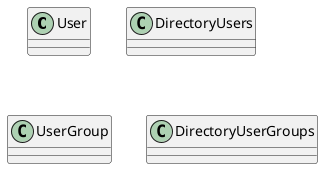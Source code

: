 @startuml
'https://plantuml.com/sequence-diagram
class User {
}
class DirectoryUsers {
}
class UserGroup {
}
class DirectoryUserGroups {
}

@enduml